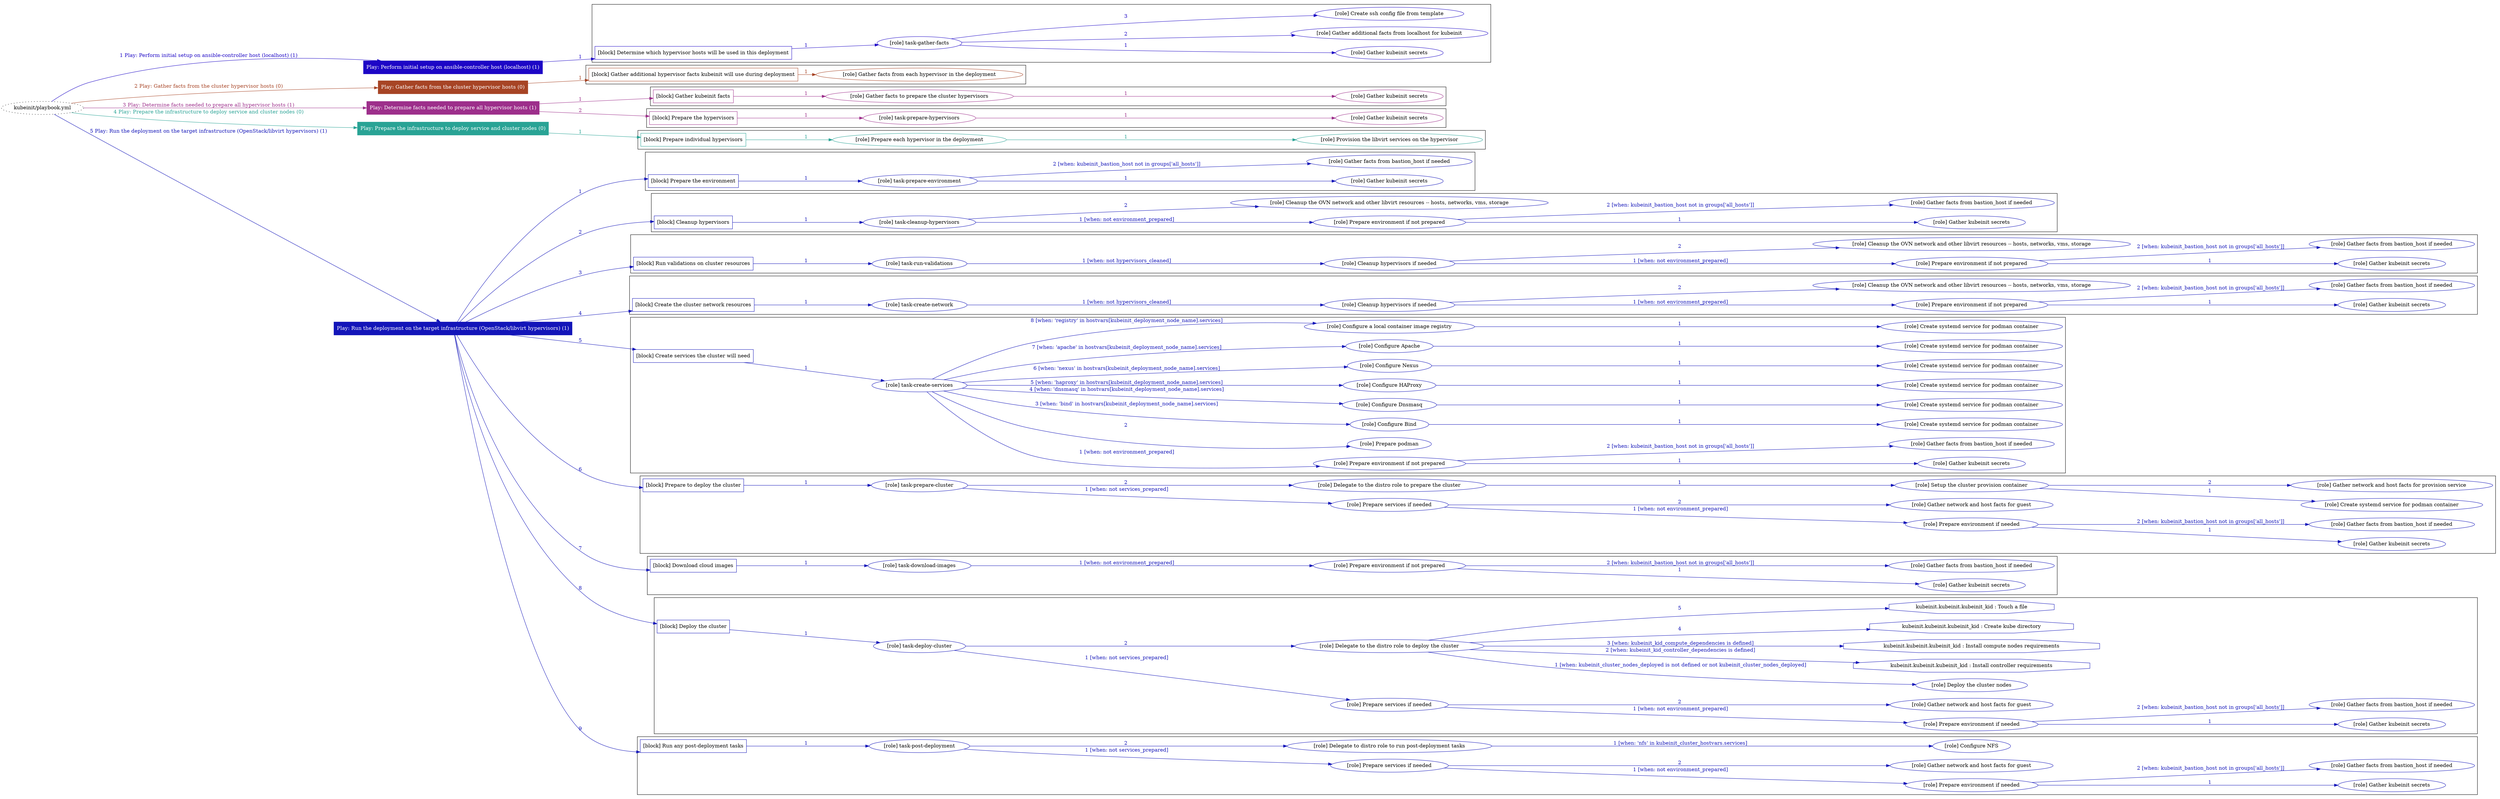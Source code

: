 digraph {
	graph [concentrate=true ordering=in rankdir=LR ratio=fill]
	edge [esep=5 sep=10]
	"kubeinit/playbook.yml" [URL="/home/runner/work/kubeinit/kubeinit/kubeinit/playbook.yml" id=playbook_7c707250 style=dotted]
	"kubeinit/playbook.yml" -> play_f42981d7 [label="1 Play: Perform initial setup on ansible-controller host (localhost) (1)" color="#1d06c6" fontcolor="#1d06c6" id=edge_play_f42981d7 labeltooltip="1 Play: Perform initial setup on ansible-controller host (localhost) (1)" tooltip="1 Play: Perform initial setup on ansible-controller host (localhost) (1)"]
	subgraph "Play: Perform initial setup on ansible-controller host (localhost) (1)" {
		play_f42981d7 [label="Play: Perform initial setup on ansible-controller host (localhost) (1)" URL="/home/runner/work/kubeinit/kubeinit/kubeinit/playbook.yml" color="#1d06c6" fontcolor="#ffffff" id=play_f42981d7 shape=box style=filled tooltip=localhost]
		play_f42981d7 -> block_31c3851d [label=1 color="#1d06c6" fontcolor="#1d06c6" id=edge_block_31c3851d labeltooltip=1 tooltip=1]
		subgraph cluster_block_31c3851d {
			block_31c3851d [label="[block] Determine which hypervisor hosts will be used in this deployment" URL="/home/runner/work/kubeinit/kubeinit/kubeinit/playbook.yml" color="#1d06c6" id=block_31c3851d labeltooltip="Determine which hypervisor hosts will be used in this deployment" shape=box tooltip="Determine which hypervisor hosts will be used in this deployment"]
			block_31c3851d -> role_e119ffe8 [label="1 " color="#1d06c6" fontcolor="#1d06c6" id=edge_role_e119ffe8 labeltooltip="1 " tooltip="1 "]
			subgraph "task-gather-facts" {
				role_e119ffe8 [label="[role] task-gather-facts" URL="/home/runner/work/kubeinit/kubeinit/kubeinit/playbook.yml" color="#1d06c6" id=role_e119ffe8 tooltip="task-gather-facts"]
				role_e119ffe8 -> role_2772ad3c [label="1 " color="#1d06c6" fontcolor="#1d06c6" id=edge_role_2772ad3c labeltooltip="1 " tooltip="1 "]
				subgraph "Gather kubeinit secrets" {
					role_2772ad3c [label="[role] Gather kubeinit secrets" URL="/home/runner/.ansible/collections/ansible_collections/kubeinit/kubeinit/roles/kubeinit_prepare/tasks/build_hypervisors_group.yml" color="#1d06c6" id=role_2772ad3c tooltip="Gather kubeinit secrets"]
				}
				role_e119ffe8 -> role_a07ac083 [label="2 " color="#1d06c6" fontcolor="#1d06c6" id=edge_role_a07ac083 labeltooltip="2 " tooltip="2 "]
				subgraph "Gather additional facts from localhost for kubeinit" {
					role_a07ac083 [label="[role] Gather additional facts from localhost for kubeinit" URL="/home/runner/.ansible/collections/ansible_collections/kubeinit/kubeinit/roles/kubeinit_prepare/tasks/build_hypervisors_group.yml" color="#1d06c6" id=role_a07ac083 tooltip="Gather additional facts from localhost for kubeinit"]
				}
				role_e119ffe8 -> role_0c4568c4 [label="3 " color="#1d06c6" fontcolor="#1d06c6" id=edge_role_0c4568c4 labeltooltip="3 " tooltip="3 "]
				subgraph "Create ssh config file from template" {
					role_0c4568c4 [label="[role] Create ssh config file from template" URL="/home/runner/.ansible/collections/ansible_collections/kubeinit/kubeinit/roles/kubeinit_prepare/tasks/build_hypervisors_group.yml" color="#1d06c6" id=role_0c4568c4 tooltip="Create ssh config file from template"]
				}
			}
		}
	}
	"kubeinit/playbook.yml" -> play_19eda82d [label="2 Play: Gather facts from the cluster hypervisor hosts (0)" color="#a74425" fontcolor="#a74425" id=edge_play_19eda82d labeltooltip="2 Play: Gather facts from the cluster hypervisor hosts (0)" tooltip="2 Play: Gather facts from the cluster hypervisor hosts (0)"]
	subgraph "Play: Gather facts from the cluster hypervisor hosts (0)" {
		play_19eda82d [label="Play: Gather facts from the cluster hypervisor hosts (0)" URL="/home/runner/work/kubeinit/kubeinit/kubeinit/playbook.yml" color="#a74425" fontcolor="#ffffff" id=play_19eda82d shape=box style=filled tooltip="Play: Gather facts from the cluster hypervisor hosts (0)"]
		play_19eda82d -> block_43a1d889 [label=1 color="#a74425" fontcolor="#a74425" id=edge_block_43a1d889 labeltooltip=1 tooltip=1]
		subgraph cluster_block_43a1d889 {
			block_43a1d889 [label="[block] Gather additional hypervisor facts kubeinit will use during deployment" URL="/home/runner/work/kubeinit/kubeinit/kubeinit/playbook.yml" color="#a74425" id=block_43a1d889 labeltooltip="Gather additional hypervisor facts kubeinit will use during deployment" shape=box tooltip="Gather additional hypervisor facts kubeinit will use during deployment"]
			block_43a1d889 -> role_524455cc [label="1 " color="#a74425" fontcolor="#a74425" id=edge_role_524455cc labeltooltip="1 " tooltip="1 "]
			subgraph "Gather facts from each hypervisor in the deployment" {
				role_524455cc [label="[role] Gather facts from each hypervisor in the deployment" URL="/home/runner/work/kubeinit/kubeinit/kubeinit/playbook.yml" color="#a74425" id=role_524455cc tooltip="Gather facts from each hypervisor in the deployment"]
			}
		}
	}
	"kubeinit/playbook.yml" -> play_3747ddf7 [label="3 Play: Determine facts needed to prepare all hypervisor hosts (1)" color="#9d2f8b" fontcolor="#9d2f8b" id=edge_play_3747ddf7 labeltooltip="3 Play: Determine facts needed to prepare all hypervisor hosts (1)" tooltip="3 Play: Determine facts needed to prepare all hypervisor hosts (1)"]
	subgraph "Play: Determine facts needed to prepare all hypervisor hosts (1)" {
		play_3747ddf7 [label="Play: Determine facts needed to prepare all hypervisor hosts (1)" URL="/home/runner/work/kubeinit/kubeinit/kubeinit/playbook.yml" color="#9d2f8b" fontcolor="#ffffff" id=play_3747ddf7 shape=box style=filled tooltip=localhost]
		play_3747ddf7 -> block_066e0dfe [label=1 color="#9d2f8b" fontcolor="#9d2f8b" id=edge_block_066e0dfe labeltooltip=1 tooltip=1]
		subgraph cluster_block_066e0dfe {
			block_066e0dfe [label="[block] Gather kubeinit facts" URL="/home/runner/work/kubeinit/kubeinit/kubeinit/playbook.yml" color="#9d2f8b" id=block_066e0dfe labeltooltip="Gather kubeinit facts" shape=box tooltip="Gather kubeinit facts"]
			block_066e0dfe -> role_0fe76a07 [label="1 " color="#9d2f8b" fontcolor="#9d2f8b" id=edge_role_0fe76a07 labeltooltip="1 " tooltip="1 "]
			subgraph "Gather facts to prepare the cluster hypervisors" {
				role_0fe76a07 [label="[role] Gather facts to prepare the cluster hypervisors" URL="/home/runner/work/kubeinit/kubeinit/kubeinit/playbook.yml" color="#9d2f8b" id=role_0fe76a07 tooltip="Gather facts to prepare the cluster hypervisors"]
				role_0fe76a07 -> role_4a149a4e [label="1 " color="#9d2f8b" fontcolor="#9d2f8b" id=edge_role_4a149a4e labeltooltip="1 " tooltip="1 "]
				subgraph "Gather kubeinit secrets" {
					role_4a149a4e [label="[role] Gather kubeinit secrets" URL="/home/runner/.ansible/collections/ansible_collections/kubeinit/kubeinit/roles/kubeinit_prepare/tasks/gather_kubeinit_facts.yml" color="#9d2f8b" id=role_4a149a4e tooltip="Gather kubeinit secrets"]
				}
			}
		}
		play_3747ddf7 -> block_4101cd41 [label=2 color="#9d2f8b" fontcolor="#9d2f8b" id=edge_block_4101cd41 labeltooltip=2 tooltip=2]
		subgraph cluster_block_4101cd41 {
			block_4101cd41 [label="[block] Prepare the hypervisors" URL="/home/runner/work/kubeinit/kubeinit/kubeinit/playbook.yml" color="#9d2f8b" id=block_4101cd41 labeltooltip="Prepare the hypervisors" shape=box tooltip="Prepare the hypervisors"]
			block_4101cd41 -> role_fe90467e [label="1 " color="#9d2f8b" fontcolor="#9d2f8b" id=edge_role_fe90467e labeltooltip="1 " tooltip="1 "]
			subgraph "task-prepare-hypervisors" {
				role_fe90467e [label="[role] task-prepare-hypervisors" URL="/home/runner/work/kubeinit/kubeinit/kubeinit/playbook.yml" color="#9d2f8b" id=role_fe90467e tooltip="task-prepare-hypervisors"]
				role_fe90467e -> role_26972d1b [label="1 " color="#9d2f8b" fontcolor="#9d2f8b" id=edge_role_26972d1b labeltooltip="1 " tooltip="1 "]
				subgraph "Gather kubeinit secrets" {
					role_26972d1b [label="[role] Gather kubeinit secrets" URL="/home/runner/.ansible/collections/ansible_collections/kubeinit/kubeinit/roles/kubeinit_prepare/tasks/gather_kubeinit_facts.yml" color="#9d2f8b" id=role_26972d1b tooltip="Gather kubeinit secrets"]
				}
			}
		}
	}
	"kubeinit/playbook.yml" -> play_6a1370b1 [label="4 Play: Prepare the infrastructure to deploy service and cluster nodes (0)" color="#29a395" fontcolor="#29a395" id=edge_play_6a1370b1 labeltooltip="4 Play: Prepare the infrastructure to deploy service and cluster nodes (0)" tooltip="4 Play: Prepare the infrastructure to deploy service and cluster nodes (0)"]
	subgraph "Play: Prepare the infrastructure to deploy service and cluster nodes (0)" {
		play_6a1370b1 [label="Play: Prepare the infrastructure to deploy service and cluster nodes (0)" URL="/home/runner/work/kubeinit/kubeinit/kubeinit/playbook.yml" color="#29a395" fontcolor="#ffffff" id=play_6a1370b1 shape=box style=filled tooltip="Play: Prepare the infrastructure to deploy service and cluster nodes (0)"]
		play_6a1370b1 -> block_780184c1 [label=1 color="#29a395" fontcolor="#29a395" id=edge_block_780184c1 labeltooltip=1 tooltip=1]
		subgraph cluster_block_780184c1 {
			block_780184c1 [label="[block] Prepare individual hypervisors" URL="/home/runner/work/kubeinit/kubeinit/kubeinit/playbook.yml" color="#29a395" id=block_780184c1 labeltooltip="Prepare individual hypervisors" shape=box tooltip="Prepare individual hypervisors"]
			block_780184c1 -> role_54a52268 [label="1 " color="#29a395" fontcolor="#29a395" id=edge_role_54a52268 labeltooltip="1 " tooltip="1 "]
			subgraph "Prepare each hypervisor in the deployment" {
				role_54a52268 [label="[role] Prepare each hypervisor in the deployment" URL="/home/runner/work/kubeinit/kubeinit/kubeinit/playbook.yml" color="#29a395" id=role_54a52268 tooltip="Prepare each hypervisor in the deployment"]
				role_54a52268 -> role_e70253fc [label="1 " color="#29a395" fontcolor="#29a395" id=edge_role_e70253fc labeltooltip="1 " tooltip="1 "]
				subgraph "Provision the libvirt services on the hypervisor" {
					role_e70253fc [label="[role] Provision the libvirt services on the hypervisor" URL="/home/runner/.ansible/collections/ansible_collections/kubeinit/kubeinit/roles/kubeinit_prepare/tasks/prepare_hypervisor.yml" color="#29a395" id=role_e70253fc tooltip="Provision the libvirt services on the hypervisor"]
				}
			}
		}
	}
	"kubeinit/playbook.yml" -> play_289b7436 [label="5 Play: Run the deployment on the target infrastructure (OpenStack/libvirt hypervisors) (1)" color="#1315b9" fontcolor="#1315b9" id=edge_play_289b7436 labeltooltip="5 Play: Run the deployment on the target infrastructure (OpenStack/libvirt hypervisors) (1)" tooltip="5 Play: Run the deployment on the target infrastructure (OpenStack/libvirt hypervisors) (1)"]
	subgraph "Play: Run the deployment on the target infrastructure (OpenStack/libvirt hypervisors) (1)" {
		play_289b7436 [label="Play: Run the deployment on the target infrastructure (OpenStack/libvirt hypervisors) (1)" URL="/home/runner/work/kubeinit/kubeinit/kubeinit/playbook.yml" color="#1315b9" fontcolor="#ffffff" id=play_289b7436 shape=box style=filled tooltip=localhost]
		play_289b7436 -> block_3bcb2cf7 [label=1 color="#1315b9" fontcolor="#1315b9" id=edge_block_3bcb2cf7 labeltooltip=1 tooltip=1]
		subgraph cluster_block_3bcb2cf7 {
			block_3bcb2cf7 [label="[block] Prepare the environment" URL="/home/runner/work/kubeinit/kubeinit/kubeinit/playbook.yml" color="#1315b9" id=block_3bcb2cf7 labeltooltip="Prepare the environment" shape=box tooltip="Prepare the environment"]
			block_3bcb2cf7 -> role_b3ab00b1 [label="1 " color="#1315b9" fontcolor="#1315b9" id=edge_role_b3ab00b1 labeltooltip="1 " tooltip="1 "]
			subgraph "task-prepare-environment" {
				role_b3ab00b1 [label="[role] task-prepare-environment" URL="/home/runner/work/kubeinit/kubeinit/kubeinit/playbook.yml" color="#1315b9" id=role_b3ab00b1 tooltip="task-prepare-environment"]
				role_b3ab00b1 -> role_bfe853d1 [label="1 " color="#1315b9" fontcolor="#1315b9" id=edge_role_bfe853d1 labeltooltip="1 " tooltip="1 "]
				subgraph "Gather kubeinit secrets" {
					role_bfe853d1 [label="[role] Gather kubeinit secrets" URL="/home/runner/.ansible/collections/ansible_collections/kubeinit/kubeinit/roles/kubeinit_prepare/tasks/gather_kubeinit_facts.yml" color="#1315b9" id=role_bfe853d1 tooltip="Gather kubeinit secrets"]
				}
				role_b3ab00b1 -> role_606c94f0 [label="2 [when: kubeinit_bastion_host not in groups['all_hosts']]" color="#1315b9" fontcolor="#1315b9" id=edge_role_606c94f0 labeltooltip="2 [when: kubeinit_bastion_host not in groups['all_hosts']]" tooltip="2 [when: kubeinit_bastion_host not in groups['all_hosts']]"]
				subgraph "Gather facts from bastion_host if needed" {
					role_606c94f0 [label="[role] Gather facts from bastion_host if needed" URL="/home/runner/.ansible/collections/ansible_collections/kubeinit/kubeinit/roles/kubeinit_prepare/tasks/main.yml" color="#1315b9" id=role_606c94f0 tooltip="Gather facts from bastion_host if needed"]
				}
			}
		}
		play_289b7436 -> block_2ab32f91 [label=2 color="#1315b9" fontcolor="#1315b9" id=edge_block_2ab32f91 labeltooltip=2 tooltip=2]
		subgraph cluster_block_2ab32f91 {
			block_2ab32f91 [label="[block] Cleanup hypervisors" URL="/home/runner/work/kubeinit/kubeinit/kubeinit/playbook.yml" color="#1315b9" id=block_2ab32f91 labeltooltip="Cleanup hypervisors" shape=box tooltip="Cleanup hypervisors"]
			block_2ab32f91 -> role_008c3c86 [label="1 " color="#1315b9" fontcolor="#1315b9" id=edge_role_008c3c86 labeltooltip="1 " tooltip="1 "]
			subgraph "task-cleanup-hypervisors" {
				role_008c3c86 [label="[role] task-cleanup-hypervisors" URL="/home/runner/work/kubeinit/kubeinit/kubeinit/playbook.yml" color="#1315b9" id=role_008c3c86 tooltip="task-cleanup-hypervisors"]
				role_008c3c86 -> role_f7d54227 [label="1 [when: not environment_prepared]" color="#1315b9" fontcolor="#1315b9" id=edge_role_f7d54227 labeltooltip="1 [when: not environment_prepared]" tooltip="1 [when: not environment_prepared]"]
				subgraph "Prepare environment if not prepared" {
					role_f7d54227 [label="[role] Prepare environment if not prepared" URL="/home/runner/.ansible/collections/ansible_collections/kubeinit/kubeinit/roles/kubeinit_libvirt/tasks/cleanup_hypervisors.yml" color="#1315b9" id=role_f7d54227 tooltip="Prepare environment if not prepared"]
					role_f7d54227 -> role_cd903db9 [label="1 " color="#1315b9" fontcolor="#1315b9" id=edge_role_cd903db9 labeltooltip="1 " tooltip="1 "]
					subgraph "Gather kubeinit secrets" {
						role_cd903db9 [label="[role] Gather kubeinit secrets" URL="/home/runner/.ansible/collections/ansible_collections/kubeinit/kubeinit/roles/kubeinit_prepare/tasks/gather_kubeinit_facts.yml" color="#1315b9" id=role_cd903db9 tooltip="Gather kubeinit secrets"]
					}
					role_f7d54227 -> role_fdb558d8 [label="2 [when: kubeinit_bastion_host not in groups['all_hosts']]" color="#1315b9" fontcolor="#1315b9" id=edge_role_fdb558d8 labeltooltip="2 [when: kubeinit_bastion_host not in groups['all_hosts']]" tooltip="2 [when: kubeinit_bastion_host not in groups['all_hosts']]"]
					subgraph "Gather facts from bastion_host if needed" {
						role_fdb558d8 [label="[role] Gather facts from bastion_host if needed" URL="/home/runner/.ansible/collections/ansible_collections/kubeinit/kubeinit/roles/kubeinit_prepare/tasks/main.yml" color="#1315b9" id=role_fdb558d8 tooltip="Gather facts from bastion_host if needed"]
					}
				}
				role_008c3c86 -> role_ebe37e95 [label="2 " color="#1315b9" fontcolor="#1315b9" id=edge_role_ebe37e95 labeltooltip="2 " tooltip="2 "]
				subgraph "Cleanup the OVN network and other libvirt resources -- hosts, networks, vms, storage" {
					role_ebe37e95 [label="[role] Cleanup the OVN network and other libvirt resources -- hosts, networks, vms, storage" URL="/home/runner/.ansible/collections/ansible_collections/kubeinit/kubeinit/roles/kubeinit_libvirt/tasks/cleanup_hypervisors.yml" color="#1315b9" id=role_ebe37e95 tooltip="Cleanup the OVN network and other libvirt resources -- hosts, networks, vms, storage"]
				}
			}
		}
		play_289b7436 -> block_2bddc431 [label=3 color="#1315b9" fontcolor="#1315b9" id=edge_block_2bddc431 labeltooltip=3 tooltip=3]
		subgraph cluster_block_2bddc431 {
			block_2bddc431 [label="[block] Run validations on cluster resources" URL="/home/runner/work/kubeinit/kubeinit/kubeinit/playbook.yml" color="#1315b9" id=block_2bddc431 labeltooltip="Run validations on cluster resources" shape=box tooltip="Run validations on cluster resources"]
			block_2bddc431 -> role_6c4ef2d1 [label="1 " color="#1315b9" fontcolor="#1315b9" id=edge_role_6c4ef2d1 labeltooltip="1 " tooltip="1 "]
			subgraph "task-run-validations" {
				role_6c4ef2d1 [label="[role] task-run-validations" URL="/home/runner/work/kubeinit/kubeinit/kubeinit/playbook.yml" color="#1315b9" id=role_6c4ef2d1 tooltip="task-run-validations"]
				role_6c4ef2d1 -> role_75bee51c [label="1 [when: not hypervisors_cleaned]" color="#1315b9" fontcolor="#1315b9" id=edge_role_75bee51c labeltooltip="1 [when: not hypervisors_cleaned]" tooltip="1 [when: not hypervisors_cleaned]"]
				subgraph "Cleanup hypervisors if needed" {
					role_75bee51c [label="[role] Cleanup hypervisors if needed" URL="/home/runner/.ansible/collections/ansible_collections/kubeinit/kubeinit/roles/kubeinit_validations/tasks/main.yml" color="#1315b9" id=role_75bee51c tooltip="Cleanup hypervisors if needed"]
					role_75bee51c -> role_239a4f45 [label="1 [when: not environment_prepared]" color="#1315b9" fontcolor="#1315b9" id=edge_role_239a4f45 labeltooltip="1 [when: not environment_prepared]" tooltip="1 [when: not environment_prepared]"]
					subgraph "Prepare environment if not prepared" {
						role_239a4f45 [label="[role] Prepare environment if not prepared" URL="/home/runner/.ansible/collections/ansible_collections/kubeinit/kubeinit/roles/kubeinit_libvirt/tasks/cleanup_hypervisors.yml" color="#1315b9" id=role_239a4f45 tooltip="Prepare environment if not prepared"]
						role_239a4f45 -> role_1cb3cf6a [label="1 " color="#1315b9" fontcolor="#1315b9" id=edge_role_1cb3cf6a labeltooltip="1 " tooltip="1 "]
						subgraph "Gather kubeinit secrets" {
							role_1cb3cf6a [label="[role] Gather kubeinit secrets" URL="/home/runner/.ansible/collections/ansible_collections/kubeinit/kubeinit/roles/kubeinit_prepare/tasks/gather_kubeinit_facts.yml" color="#1315b9" id=role_1cb3cf6a tooltip="Gather kubeinit secrets"]
						}
						role_239a4f45 -> role_76755e69 [label="2 [when: kubeinit_bastion_host not in groups['all_hosts']]" color="#1315b9" fontcolor="#1315b9" id=edge_role_76755e69 labeltooltip="2 [when: kubeinit_bastion_host not in groups['all_hosts']]" tooltip="2 [when: kubeinit_bastion_host not in groups['all_hosts']]"]
						subgraph "Gather facts from bastion_host if needed" {
							role_76755e69 [label="[role] Gather facts from bastion_host if needed" URL="/home/runner/.ansible/collections/ansible_collections/kubeinit/kubeinit/roles/kubeinit_prepare/tasks/main.yml" color="#1315b9" id=role_76755e69 tooltip="Gather facts from bastion_host if needed"]
						}
					}
					role_75bee51c -> role_199c04a3 [label="2 " color="#1315b9" fontcolor="#1315b9" id=edge_role_199c04a3 labeltooltip="2 " tooltip="2 "]
					subgraph "Cleanup the OVN network and other libvirt resources -- hosts, networks, vms, storage" {
						role_199c04a3 [label="[role] Cleanup the OVN network and other libvirt resources -- hosts, networks, vms, storage" URL="/home/runner/.ansible/collections/ansible_collections/kubeinit/kubeinit/roles/kubeinit_libvirt/tasks/cleanup_hypervisors.yml" color="#1315b9" id=role_199c04a3 tooltip="Cleanup the OVN network and other libvirt resources -- hosts, networks, vms, storage"]
					}
				}
			}
		}
		play_289b7436 -> block_c46ee145 [label=4 color="#1315b9" fontcolor="#1315b9" id=edge_block_c46ee145 labeltooltip=4 tooltip=4]
		subgraph cluster_block_c46ee145 {
			block_c46ee145 [label="[block] Create the cluster network resources" URL="/home/runner/work/kubeinit/kubeinit/kubeinit/playbook.yml" color="#1315b9" id=block_c46ee145 labeltooltip="Create the cluster network resources" shape=box tooltip="Create the cluster network resources"]
			block_c46ee145 -> role_04e000a7 [label="1 " color="#1315b9" fontcolor="#1315b9" id=edge_role_04e000a7 labeltooltip="1 " tooltip="1 "]
			subgraph "task-create-network" {
				role_04e000a7 [label="[role] task-create-network" URL="/home/runner/work/kubeinit/kubeinit/kubeinit/playbook.yml" color="#1315b9" id=role_04e000a7 tooltip="task-create-network"]
				role_04e000a7 -> role_8cbf220a [label="1 [when: not hypervisors_cleaned]" color="#1315b9" fontcolor="#1315b9" id=edge_role_8cbf220a labeltooltip="1 [when: not hypervisors_cleaned]" tooltip="1 [when: not hypervisors_cleaned]"]
				subgraph "Cleanup hypervisors if needed" {
					role_8cbf220a [label="[role] Cleanup hypervisors if needed" URL="/home/runner/.ansible/collections/ansible_collections/kubeinit/kubeinit/roles/kubeinit_libvirt/tasks/create_network.yml" color="#1315b9" id=role_8cbf220a tooltip="Cleanup hypervisors if needed"]
					role_8cbf220a -> role_75353b09 [label="1 [when: not environment_prepared]" color="#1315b9" fontcolor="#1315b9" id=edge_role_75353b09 labeltooltip="1 [when: not environment_prepared]" tooltip="1 [when: not environment_prepared]"]
					subgraph "Prepare environment if not prepared" {
						role_75353b09 [label="[role] Prepare environment if not prepared" URL="/home/runner/.ansible/collections/ansible_collections/kubeinit/kubeinit/roles/kubeinit_libvirt/tasks/cleanup_hypervisors.yml" color="#1315b9" id=role_75353b09 tooltip="Prepare environment if not prepared"]
						role_75353b09 -> role_83716acc [label="1 " color="#1315b9" fontcolor="#1315b9" id=edge_role_83716acc labeltooltip="1 " tooltip="1 "]
						subgraph "Gather kubeinit secrets" {
							role_83716acc [label="[role] Gather kubeinit secrets" URL="/home/runner/.ansible/collections/ansible_collections/kubeinit/kubeinit/roles/kubeinit_prepare/tasks/gather_kubeinit_facts.yml" color="#1315b9" id=role_83716acc tooltip="Gather kubeinit secrets"]
						}
						role_75353b09 -> role_55cb34c2 [label="2 [when: kubeinit_bastion_host not in groups['all_hosts']]" color="#1315b9" fontcolor="#1315b9" id=edge_role_55cb34c2 labeltooltip="2 [when: kubeinit_bastion_host not in groups['all_hosts']]" tooltip="2 [when: kubeinit_bastion_host not in groups['all_hosts']]"]
						subgraph "Gather facts from bastion_host if needed" {
							role_55cb34c2 [label="[role] Gather facts from bastion_host if needed" URL="/home/runner/.ansible/collections/ansible_collections/kubeinit/kubeinit/roles/kubeinit_prepare/tasks/main.yml" color="#1315b9" id=role_55cb34c2 tooltip="Gather facts from bastion_host if needed"]
						}
					}
					role_8cbf220a -> role_897c1dcb [label="2 " color="#1315b9" fontcolor="#1315b9" id=edge_role_897c1dcb labeltooltip="2 " tooltip="2 "]
					subgraph "Cleanup the OVN network and other libvirt resources -- hosts, networks, vms, storage" {
						role_897c1dcb [label="[role] Cleanup the OVN network and other libvirt resources -- hosts, networks, vms, storage" URL="/home/runner/.ansible/collections/ansible_collections/kubeinit/kubeinit/roles/kubeinit_libvirt/tasks/cleanup_hypervisors.yml" color="#1315b9" id=role_897c1dcb tooltip="Cleanup the OVN network and other libvirt resources -- hosts, networks, vms, storage"]
					}
				}
			}
		}
		play_289b7436 -> block_5fcced95 [label=5 color="#1315b9" fontcolor="#1315b9" id=edge_block_5fcced95 labeltooltip=5 tooltip=5]
		subgraph cluster_block_5fcced95 {
			block_5fcced95 [label="[block] Create services the cluster will need" URL="/home/runner/work/kubeinit/kubeinit/kubeinit/playbook.yml" color="#1315b9" id=block_5fcced95 labeltooltip="Create services the cluster will need" shape=box tooltip="Create services the cluster will need"]
			block_5fcced95 -> role_ce7f19d2 [label="1 " color="#1315b9" fontcolor="#1315b9" id=edge_role_ce7f19d2 labeltooltip="1 " tooltip="1 "]
			subgraph "task-create-services" {
				role_ce7f19d2 [label="[role] task-create-services" URL="/home/runner/work/kubeinit/kubeinit/kubeinit/playbook.yml" color="#1315b9" id=role_ce7f19d2 tooltip="task-create-services"]
				role_ce7f19d2 -> role_5c5523b6 [label="1 [when: not environment_prepared]" color="#1315b9" fontcolor="#1315b9" id=edge_role_5c5523b6 labeltooltip="1 [when: not environment_prepared]" tooltip="1 [when: not environment_prepared]"]
				subgraph "Prepare environment if not prepared" {
					role_5c5523b6 [label="[role] Prepare environment if not prepared" URL="/home/runner/.ansible/collections/ansible_collections/kubeinit/kubeinit/roles/kubeinit_services/tasks/main.yml" color="#1315b9" id=role_5c5523b6 tooltip="Prepare environment if not prepared"]
					role_5c5523b6 -> role_b53b99e3 [label="1 " color="#1315b9" fontcolor="#1315b9" id=edge_role_b53b99e3 labeltooltip="1 " tooltip="1 "]
					subgraph "Gather kubeinit secrets" {
						role_b53b99e3 [label="[role] Gather kubeinit secrets" URL="/home/runner/.ansible/collections/ansible_collections/kubeinit/kubeinit/roles/kubeinit_prepare/tasks/gather_kubeinit_facts.yml" color="#1315b9" id=role_b53b99e3 tooltip="Gather kubeinit secrets"]
					}
					role_5c5523b6 -> role_67606025 [label="2 [when: kubeinit_bastion_host not in groups['all_hosts']]" color="#1315b9" fontcolor="#1315b9" id=edge_role_67606025 labeltooltip="2 [when: kubeinit_bastion_host not in groups['all_hosts']]" tooltip="2 [when: kubeinit_bastion_host not in groups['all_hosts']]"]
					subgraph "Gather facts from bastion_host if needed" {
						role_67606025 [label="[role] Gather facts from bastion_host if needed" URL="/home/runner/.ansible/collections/ansible_collections/kubeinit/kubeinit/roles/kubeinit_prepare/tasks/main.yml" color="#1315b9" id=role_67606025 tooltip="Gather facts from bastion_host if needed"]
					}
				}
				role_ce7f19d2 -> role_716b2346 [label="2 " color="#1315b9" fontcolor="#1315b9" id=edge_role_716b2346 labeltooltip="2 " tooltip="2 "]
				subgraph "Prepare podman" {
					role_716b2346 [label="[role] Prepare podman" URL="/home/runner/.ansible/collections/ansible_collections/kubeinit/kubeinit/roles/kubeinit_services/tasks/00_create_service_pod.yml" color="#1315b9" id=role_716b2346 tooltip="Prepare podman"]
				}
				role_ce7f19d2 -> role_ba3be4a0 [label="3 [when: 'bind' in hostvars[kubeinit_deployment_node_name].services]" color="#1315b9" fontcolor="#1315b9" id=edge_role_ba3be4a0 labeltooltip="3 [when: 'bind' in hostvars[kubeinit_deployment_node_name].services]" tooltip="3 [when: 'bind' in hostvars[kubeinit_deployment_node_name].services]"]
				subgraph "Configure Bind" {
					role_ba3be4a0 [label="[role] Configure Bind" URL="/home/runner/.ansible/collections/ansible_collections/kubeinit/kubeinit/roles/kubeinit_services/tasks/start_services_containers.yml" color="#1315b9" id=role_ba3be4a0 tooltip="Configure Bind"]
					role_ba3be4a0 -> role_f8bf9b97 [label="1 " color="#1315b9" fontcolor="#1315b9" id=edge_role_f8bf9b97 labeltooltip="1 " tooltip="1 "]
					subgraph "Create systemd service for podman container" {
						role_f8bf9b97 [label="[role] Create systemd service for podman container" URL="/home/runner/.ansible/collections/ansible_collections/kubeinit/kubeinit/roles/kubeinit_bind/tasks/main.yml" color="#1315b9" id=role_f8bf9b97 tooltip="Create systemd service for podman container"]
					}
				}
				role_ce7f19d2 -> role_fe7cea87 [label="4 [when: 'dnsmasq' in hostvars[kubeinit_deployment_node_name].services]" color="#1315b9" fontcolor="#1315b9" id=edge_role_fe7cea87 labeltooltip="4 [when: 'dnsmasq' in hostvars[kubeinit_deployment_node_name].services]" tooltip="4 [when: 'dnsmasq' in hostvars[kubeinit_deployment_node_name].services]"]
				subgraph "Configure Dnsmasq" {
					role_fe7cea87 [label="[role] Configure Dnsmasq" URL="/home/runner/.ansible/collections/ansible_collections/kubeinit/kubeinit/roles/kubeinit_services/tasks/start_services_containers.yml" color="#1315b9" id=role_fe7cea87 tooltip="Configure Dnsmasq"]
					role_fe7cea87 -> role_9a93f1da [label="1 " color="#1315b9" fontcolor="#1315b9" id=edge_role_9a93f1da labeltooltip="1 " tooltip="1 "]
					subgraph "Create systemd service for podman container" {
						role_9a93f1da [label="[role] Create systemd service for podman container" URL="/home/runner/.ansible/collections/ansible_collections/kubeinit/kubeinit/roles/kubeinit_dnsmasq/tasks/main.yml" color="#1315b9" id=role_9a93f1da tooltip="Create systemd service for podman container"]
					}
				}
				role_ce7f19d2 -> role_92322e5c [label="5 [when: 'haproxy' in hostvars[kubeinit_deployment_node_name].services]" color="#1315b9" fontcolor="#1315b9" id=edge_role_92322e5c labeltooltip="5 [when: 'haproxy' in hostvars[kubeinit_deployment_node_name].services]" tooltip="5 [when: 'haproxy' in hostvars[kubeinit_deployment_node_name].services]"]
				subgraph "Configure HAProxy" {
					role_92322e5c [label="[role] Configure HAProxy" URL="/home/runner/.ansible/collections/ansible_collections/kubeinit/kubeinit/roles/kubeinit_services/tasks/start_services_containers.yml" color="#1315b9" id=role_92322e5c tooltip="Configure HAProxy"]
					role_92322e5c -> role_56b30489 [label="1 " color="#1315b9" fontcolor="#1315b9" id=edge_role_56b30489 labeltooltip="1 " tooltip="1 "]
					subgraph "Create systemd service for podman container" {
						role_56b30489 [label="[role] Create systemd service for podman container" URL="/home/runner/.ansible/collections/ansible_collections/kubeinit/kubeinit/roles/kubeinit_haproxy/tasks/main.yml" color="#1315b9" id=role_56b30489 tooltip="Create systemd service for podman container"]
					}
				}
				role_ce7f19d2 -> role_a2e0e8b7 [label="6 [when: 'nexus' in hostvars[kubeinit_deployment_node_name].services]" color="#1315b9" fontcolor="#1315b9" id=edge_role_a2e0e8b7 labeltooltip="6 [when: 'nexus' in hostvars[kubeinit_deployment_node_name].services]" tooltip="6 [when: 'nexus' in hostvars[kubeinit_deployment_node_name].services]"]
				subgraph "Configure Nexus" {
					role_a2e0e8b7 [label="[role] Configure Nexus" URL="/home/runner/.ansible/collections/ansible_collections/kubeinit/kubeinit/roles/kubeinit_services/tasks/start_services_containers.yml" color="#1315b9" id=role_a2e0e8b7 tooltip="Configure Nexus"]
					role_a2e0e8b7 -> role_053f4e39 [label="1 " color="#1315b9" fontcolor="#1315b9" id=edge_role_053f4e39 labeltooltip="1 " tooltip="1 "]
					subgraph "Create systemd service for podman container" {
						role_053f4e39 [label="[role] Create systemd service for podman container" URL="/home/runner/.ansible/collections/ansible_collections/kubeinit/kubeinit/roles/kubeinit_nexus/tasks/main.yml" color="#1315b9" id=role_053f4e39 tooltip="Create systemd service for podman container"]
					}
				}
				role_ce7f19d2 -> role_520f8106 [label="7 [when: 'apache' in hostvars[kubeinit_deployment_node_name].services]" color="#1315b9" fontcolor="#1315b9" id=edge_role_520f8106 labeltooltip="7 [when: 'apache' in hostvars[kubeinit_deployment_node_name].services]" tooltip="7 [when: 'apache' in hostvars[kubeinit_deployment_node_name].services]"]
				subgraph "Configure Apache" {
					role_520f8106 [label="[role] Configure Apache" URL="/home/runner/.ansible/collections/ansible_collections/kubeinit/kubeinit/roles/kubeinit_services/tasks/start_services_containers.yml" color="#1315b9" id=role_520f8106 tooltip="Configure Apache"]
					role_520f8106 -> role_92268ce1 [label="1 " color="#1315b9" fontcolor="#1315b9" id=edge_role_92268ce1 labeltooltip="1 " tooltip="1 "]
					subgraph "Create systemd service for podman container" {
						role_92268ce1 [label="[role] Create systemd service for podman container" URL="/home/runner/.ansible/collections/ansible_collections/kubeinit/kubeinit/roles/kubeinit_apache/tasks/main.yml" color="#1315b9" id=role_92268ce1 tooltip="Create systemd service for podman container"]
					}
				}
				role_ce7f19d2 -> role_fd85ce5b [label="8 [when: 'registry' in hostvars[kubeinit_deployment_node_name].services]" color="#1315b9" fontcolor="#1315b9" id=edge_role_fd85ce5b labeltooltip="8 [when: 'registry' in hostvars[kubeinit_deployment_node_name].services]" tooltip="8 [when: 'registry' in hostvars[kubeinit_deployment_node_name].services]"]
				subgraph "Configure a local container image registry" {
					role_fd85ce5b [label="[role] Configure a local container image registry" URL="/home/runner/.ansible/collections/ansible_collections/kubeinit/kubeinit/roles/kubeinit_services/tasks/start_services_containers.yml" color="#1315b9" id=role_fd85ce5b tooltip="Configure a local container image registry"]
					role_fd85ce5b -> role_d00ae83a [label="1 " color="#1315b9" fontcolor="#1315b9" id=edge_role_d00ae83a labeltooltip="1 " tooltip="1 "]
					subgraph "Create systemd service for podman container" {
						role_d00ae83a [label="[role] Create systemd service for podman container" URL="/home/runner/.ansible/collections/ansible_collections/kubeinit/kubeinit/roles/kubeinit_registry/tasks/main.yml" color="#1315b9" id=role_d00ae83a tooltip="Create systemd service for podman container"]
					}
				}
			}
		}
		play_289b7436 -> block_47f35e4e [label=6 color="#1315b9" fontcolor="#1315b9" id=edge_block_47f35e4e labeltooltip=6 tooltip=6]
		subgraph cluster_block_47f35e4e {
			block_47f35e4e [label="[block] Prepare to deploy the cluster" URL="/home/runner/work/kubeinit/kubeinit/kubeinit/playbook.yml" color="#1315b9" id=block_47f35e4e labeltooltip="Prepare to deploy the cluster" shape=box tooltip="Prepare to deploy the cluster"]
			block_47f35e4e -> role_54ccec8f [label="1 " color="#1315b9" fontcolor="#1315b9" id=edge_role_54ccec8f labeltooltip="1 " tooltip="1 "]
			subgraph "task-prepare-cluster" {
				role_54ccec8f [label="[role] task-prepare-cluster" URL="/home/runner/work/kubeinit/kubeinit/kubeinit/playbook.yml" color="#1315b9" id=role_54ccec8f tooltip="task-prepare-cluster"]
				role_54ccec8f -> role_6bd4f5ac [label="1 [when: not services_prepared]" color="#1315b9" fontcolor="#1315b9" id=edge_role_6bd4f5ac labeltooltip="1 [when: not services_prepared]" tooltip="1 [when: not services_prepared]"]
				subgraph "Prepare services if needed" {
					role_6bd4f5ac [label="[role] Prepare services if needed" URL="/home/runner/.ansible/collections/ansible_collections/kubeinit/kubeinit/roles/kubeinit_prepare/tasks/prepare_cluster.yml" color="#1315b9" id=role_6bd4f5ac tooltip="Prepare services if needed"]
					role_6bd4f5ac -> role_d4a63e7d [label="1 [when: not environment_prepared]" color="#1315b9" fontcolor="#1315b9" id=edge_role_d4a63e7d labeltooltip="1 [when: not environment_prepared]" tooltip="1 [when: not environment_prepared]"]
					subgraph "Prepare environment if needed" {
						role_d4a63e7d [label="[role] Prepare environment if needed" URL="/home/runner/.ansible/collections/ansible_collections/kubeinit/kubeinit/roles/kubeinit_services/tasks/prepare_services.yml" color="#1315b9" id=role_d4a63e7d tooltip="Prepare environment if needed"]
						role_d4a63e7d -> role_7b370a1f [label="1 " color="#1315b9" fontcolor="#1315b9" id=edge_role_7b370a1f labeltooltip="1 " tooltip="1 "]
						subgraph "Gather kubeinit secrets" {
							role_7b370a1f [label="[role] Gather kubeinit secrets" URL="/home/runner/.ansible/collections/ansible_collections/kubeinit/kubeinit/roles/kubeinit_prepare/tasks/gather_kubeinit_facts.yml" color="#1315b9" id=role_7b370a1f tooltip="Gather kubeinit secrets"]
						}
						role_d4a63e7d -> role_ea08889b [label="2 [when: kubeinit_bastion_host not in groups['all_hosts']]" color="#1315b9" fontcolor="#1315b9" id=edge_role_ea08889b labeltooltip="2 [when: kubeinit_bastion_host not in groups['all_hosts']]" tooltip="2 [when: kubeinit_bastion_host not in groups['all_hosts']]"]
						subgraph "Gather facts from bastion_host if needed" {
							role_ea08889b [label="[role] Gather facts from bastion_host if needed" URL="/home/runner/.ansible/collections/ansible_collections/kubeinit/kubeinit/roles/kubeinit_prepare/tasks/main.yml" color="#1315b9" id=role_ea08889b tooltip="Gather facts from bastion_host if needed"]
						}
					}
					role_6bd4f5ac -> role_18fec7e2 [label="2 " color="#1315b9" fontcolor="#1315b9" id=edge_role_18fec7e2 labeltooltip="2 " tooltip="2 "]
					subgraph "Gather network and host facts for guest" {
						role_18fec7e2 [label="[role] Gather network and host facts for guest" URL="/home/runner/.ansible/collections/ansible_collections/kubeinit/kubeinit/roles/kubeinit_services/tasks/prepare_services.yml" color="#1315b9" id=role_18fec7e2 tooltip="Gather network and host facts for guest"]
					}
				}
				role_54ccec8f -> role_89ddbf12 [label="2 " color="#1315b9" fontcolor="#1315b9" id=edge_role_89ddbf12 labeltooltip="2 " tooltip="2 "]
				subgraph "Delegate to the distro role to prepare the cluster" {
					role_89ddbf12 [label="[role] Delegate to the distro role to prepare the cluster" URL="/home/runner/.ansible/collections/ansible_collections/kubeinit/kubeinit/roles/kubeinit_prepare/tasks/prepare_cluster.yml" color="#1315b9" id=role_89ddbf12 tooltip="Delegate to the distro role to prepare the cluster"]
					role_89ddbf12 -> role_888679a4 [label="1 " color="#1315b9" fontcolor="#1315b9" id=edge_role_888679a4 labeltooltip="1 " tooltip="1 "]
					subgraph "Setup the cluster provision container" {
						role_888679a4 [label="[role] Setup the cluster provision container" URL="/home/runner/.ansible/collections/ansible_collections/kubeinit/kubeinit/roles/kubeinit_kid/tasks/prepare_cluster.yml" color="#1315b9" id=role_888679a4 tooltip="Setup the cluster provision container"]
						role_888679a4 -> role_7b7a8e2e [label="1 " color="#1315b9" fontcolor="#1315b9" id=edge_role_7b7a8e2e labeltooltip="1 " tooltip="1 "]
						subgraph "Create systemd service for podman container" {
							role_7b7a8e2e [label="[role] Create systemd service for podman container" URL="/home/runner/.ansible/collections/ansible_collections/kubeinit/kubeinit/roles/kubeinit_services/tasks/create_provision_container.yml" color="#1315b9" id=role_7b7a8e2e tooltip="Create systemd service for podman container"]
						}
						role_888679a4 -> role_38ab42e4 [label="2 " color="#1315b9" fontcolor="#1315b9" id=edge_role_38ab42e4 labeltooltip="2 " tooltip="2 "]
						subgraph "Gather network and host facts for provision service" {
							role_38ab42e4 [label="[role] Gather network and host facts for provision service" URL="/home/runner/.ansible/collections/ansible_collections/kubeinit/kubeinit/roles/kubeinit_services/tasks/create_provision_container.yml" color="#1315b9" id=role_38ab42e4 tooltip="Gather network and host facts for provision service"]
						}
					}
				}
			}
		}
		play_289b7436 -> block_d4a17452 [label=7 color="#1315b9" fontcolor="#1315b9" id=edge_block_d4a17452 labeltooltip=7 tooltip=7]
		subgraph cluster_block_d4a17452 {
			block_d4a17452 [label="[block] Download cloud images" URL="/home/runner/work/kubeinit/kubeinit/kubeinit/playbook.yml" color="#1315b9" id=block_d4a17452 labeltooltip="Download cloud images" shape=box tooltip="Download cloud images"]
			block_d4a17452 -> role_ac7dcd08 [label="1 " color="#1315b9" fontcolor="#1315b9" id=edge_role_ac7dcd08 labeltooltip="1 " tooltip="1 "]
			subgraph "task-download-images" {
				role_ac7dcd08 [label="[role] task-download-images" URL="/home/runner/work/kubeinit/kubeinit/kubeinit/playbook.yml" color="#1315b9" id=role_ac7dcd08 tooltip="task-download-images"]
				role_ac7dcd08 -> role_07e7b7fd [label="1 [when: not environment_prepared]" color="#1315b9" fontcolor="#1315b9" id=edge_role_07e7b7fd labeltooltip="1 [when: not environment_prepared]" tooltip="1 [when: not environment_prepared]"]
				subgraph "Prepare environment if not prepared" {
					role_07e7b7fd [label="[role] Prepare environment if not prepared" URL="/home/runner/.ansible/collections/ansible_collections/kubeinit/kubeinit/roles/kubeinit_libvirt/tasks/download_cloud_images.yml" color="#1315b9" id=role_07e7b7fd tooltip="Prepare environment if not prepared"]
					role_07e7b7fd -> role_8f15c10d [label="1 " color="#1315b9" fontcolor="#1315b9" id=edge_role_8f15c10d labeltooltip="1 " tooltip="1 "]
					subgraph "Gather kubeinit secrets" {
						role_8f15c10d [label="[role] Gather kubeinit secrets" URL="/home/runner/.ansible/collections/ansible_collections/kubeinit/kubeinit/roles/kubeinit_prepare/tasks/gather_kubeinit_facts.yml" color="#1315b9" id=role_8f15c10d tooltip="Gather kubeinit secrets"]
					}
					role_07e7b7fd -> role_e4cf2147 [label="2 [when: kubeinit_bastion_host not in groups['all_hosts']]" color="#1315b9" fontcolor="#1315b9" id=edge_role_e4cf2147 labeltooltip="2 [when: kubeinit_bastion_host not in groups['all_hosts']]" tooltip="2 [when: kubeinit_bastion_host not in groups['all_hosts']]"]
					subgraph "Gather facts from bastion_host if needed" {
						role_e4cf2147 [label="[role] Gather facts from bastion_host if needed" URL="/home/runner/.ansible/collections/ansible_collections/kubeinit/kubeinit/roles/kubeinit_prepare/tasks/main.yml" color="#1315b9" id=role_e4cf2147 tooltip="Gather facts from bastion_host if needed"]
					}
				}
			}
		}
		play_289b7436 -> block_ed1688c9 [label=8 color="#1315b9" fontcolor="#1315b9" id=edge_block_ed1688c9 labeltooltip=8 tooltip=8]
		subgraph cluster_block_ed1688c9 {
			block_ed1688c9 [label="[block] Deploy the cluster" URL="/home/runner/work/kubeinit/kubeinit/kubeinit/playbook.yml" color="#1315b9" id=block_ed1688c9 labeltooltip="Deploy the cluster" shape=box tooltip="Deploy the cluster"]
			block_ed1688c9 -> role_7cc695ad [label="1 " color="#1315b9" fontcolor="#1315b9" id=edge_role_7cc695ad labeltooltip="1 " tooltip="1 "]
			subgraph "task-deploy-cluster" {
				role_7cc695ad [label="[role] task-deploy-cluster" URL="/home/runner/work/kubeinit/kubeinit/kubeinit/playbook.yml" color="#1315b9" id=role_7cc695ad tooltip="task-deploy-cluster"]
				role_7cc695ad -> role_343b0f2e [label="1 [when: not services_prepared]" color="#1315b9" fontcolor="#1315b9" id=edge_role_343b0f2e labeltooltip="1 [when: not services_prepared]" tooltip="1 [when: not services_prepared]"]
				subgraph "Prepare services if needed" {
					role_343b0f2e [label="[role] Prepare services if needed" URL="/home/runner/.ansible/collections/ansible_collections/kubeinit/kubeinit/roles/kubeinit_prepare/tasks/deploy_cluster.yml" color="#1315b9" id=role_343b0f2e tooltip="Prepare services if needed"]
					role_343b0f2e -> role_9f7c356d [label="1 [when: not environment_prepared]" color="#1315b9" fontcolor="#1315b9" id=edge_role_9f7c356d labeltooltip="1 [when: not environment_prepared]" tooltip="1 [when: not environment_prepared]"]
					subgraph "Prepare environment if needed" {
						role_9f7c356d [label="[role] Prepare environment if needed" URL="/home/runner/.ansible/collections/ansible_collections/kubeinit/kubeinit/roles/kubeinit_services/tasks/prepare_services.yml" color="#1315b9" id=role_9f7c356d tooltip="Prepare environment if needed"]
						role_9f7c356d -> role_f173e341 [label="1 " color="#1315b9" fontcolor="#1315b9" id=edge_role_f173e341 labeltooltip="1 " tooltip="1 "]
						subgraph "Gather kubeinit secrets" {
							role_f173e341 [label="[role] Gather kubeinit secrets" URL="/home/runner/.ansible/collections/ansible_collections/kubeinit/kubeinit/roles/kubeinit_prepare/tasks/gather_kubeinit_facts.yml" color="#1315b9" id=role_f173e341 tooltip="Gather kubeinit secrets"]
						}
						role_9f7c356d -> role_0ede818a [label="2 [when: kubeinit_bastion_host not in groups['all_hosts']]" color="#1315b9" fontcolor="#1315b9" id=edge_role_0ede818a labeltooltip="2 [when: kubeinit_bastion_host not in groups['all_hosts']]" tooltip="2 [when: kubeinit_bastion_host not in groups['all_hosts']]"]
						subgraph "Gather facts from bastion_host if needed" {
							role_0ede818a [label="[role] Gather facts from bastion_host if needed" URL="/home/runner/.ansible/collections/ansible_collections/kubeinit/kubeinit/roles/kubeinit_prepare/tasks/main.yml" color="#1315b9" id=role_0ede818a tooltip="Gather facts from bastion_host if needed"]
						}
					}
					role_343b0f2e -> role_2082310a [label="2 " color="#1315b9" fontcolor="#1315b9" id=edge_role_2082310a labeltooltip="2 " tooltip="2 "]
					subgraph "Gather network and host facts for guest" {
						role_2082310a [label="[role] Gather network and host facts for guest" URL="/home/runner/.ansible/collections/ansible_collections/kubeinit/kubeinit/roles/kubeinit_services/tasks/prepare_services.yml" color="#1315b9" id=role_2082310a tooltip="Gather network and host facts for guest"]
					}
				}
				role_7cc695ad -> role_83033750 [label="2 " color="#1315b9" fontcolor="#1315b9" id=edge_role_83033750 labeltooltip="2 " tooltip="2 "]
				subgraph "Delegate to the distro role to deploy the cluster" {
					role_83033750 [label="[role] Delegate to the distro role to deploy the cluster" URL="/home/runner/.ansible/collections/ansible_collections/kubeinit/kubeinit/roles/kubeinit_prepare/tasks/deploy_cluster.yml" color="#1315b9" id=role_83033750 tooltip="Delegate to the distro role to deploy the cluster"]
					role_83033750 -> role_94efdc4f [label="1 [when: kubeinit_cluster_nodes_deployed is not defined or not kubeinit_cluster_nodes_deployed]" color="#1315b9" fontcolor="#1315b9" id=edge_role_94efdc4f labeltooltip="1 [when: kubeinit_cluster_nodes_deployed is not defined or not kubeinit_cluster_nodes_deployed]" tooltip="1 [when: kubeinit_cluster_nodes_deployed is not defined or not kubeinit_cluster_nodes_deployed]"]
					subgraph "Deploy the cluster nodes" {
						role_94efdc4f [label="[role] Deploy the cluster nodes" URL="/home/runner/.ansible/collections/ansible_collections/kubeinit/kubeinit/roles/kubeinit_kid/tasks/main.yml" color="#1315b9" id=role_94efdc4f tooltip="Deploy the cluster nodes"]
					}
					task_87720909 [label="kubeinit.kubeinit.kubeinit_kid : Install controller requirements" URL="/home/runner/.ansible/collections/ansible_collections/kubeinit/kubeinit/roles/kubeinit_kid/tasks/main.yml" color="#1315b9" id=task_87720909 shape=octagon tooltip="kubeinit.kubeinit.kubeinit_kid : Install controller requirements"]
					role_83033750 -> task_87720909 [label="2 [when: kubeinit_kid_controller_dependencies is defined]" color="#1315b9" fontcolor="#1315b9" id=edge_task_87720909 labeltooltip="2 [when: kubeinit_kid_controller_dependencies is defined]" tooltip="2 [when: kubeinit_kid_controller_dependencies is defined]"]
					task_f0b6e5b0 [label="kubeinit.kubeinit.kubeinit_kid : Install compute nodes requirements" URL="/home/runner/.ansible/collections/ansible_collections/kubeinit/kubeinit/roles/kubeinit_kid/tasks/main.yml" color="#1315b9" id=task_f0b6e5b0 shape=octagon tooltip="kubeinit.kubeinit.kubeinit_kid : Install compute nodes requirements"]
					role_83033750 -> task_f0b6e5b0 [label="3 [when: kubeinit_kid_compute_dependencies is defined]" color="#1315b9" fontcolor="#1315b9" id=edge_task_f0b6e5b0 labeltooltip="3 [when: kubeinit_kid_compute_dependencies is defined]" tooltip="3 [when: kubeinit_kid_compute_dependencies is defined]"]
					task_410aa5a3 [label="kubeinit.kubeinit.kubeinit_kid : Create kube directory" URL="/home/runner/.ansible/collections/ansible_collections/kubeinit/kubeinit/roles/kubeinit_kid/tasks/main.yml" color="#1315b9" id=task_410aa5a3 shape=octagon tooltip="kubeinit.kubeinit.kubeinit_kid : Create kube directory"]
					role_83033750 -> task_410aa5a3 [label="4 " color="#1315b9" fontcolor="#1315b9" id=edge_task_410aa5a3 labeltooltip="4 " tooltip="4 "]
					task_be735d9f [label="kubeinit.kubeinit.kubeinit_kid : Touch a file" URL="/home/runner/.ansible/collections/ansible_collections/kubeinit/kubeinit/roles/kubeinit_kid/tasks/main.yml" color="#1315b9" id=task_be735d9f shape=octagon tooltip="kubeinit.kubeinit.kubeinit_kid : Touch a file"]
					role_83033750 -> task_be735d9f [label="5 " color="#1315b9" fontcolor="#1315b9" id=edge_task_be735d9f labeltooltip="5 " tooltip="5 "]
				}
			}
		}
		play_289b7436 -> block_7c8ffc62 [label=9 color="#1315b9" fontcolor="#1315b9" id=edge_block_7c8ffc62 labeltooltip=9 tooltip=9]
		subgraph cluster_block_7c8ffc62 {
			block_7c8ffc62 [label="[block] Run any post-deployment tasks" URL="/home/runner/work/kubeinit/kubeinit/kubeinit/playbook.yml" color="#1315b9" id=block_7c8ffc62 labeltooltip="Run any post-deployment tasks" shape=box tooltip="Run any post-deployment tasks"]
			block_7c8ffc62 -> role_dffa3e4c [label="1 " color="#1315b9" fontcolor="#1315b9" id=edge_role_dffa3e4c labeltooltip="1 " tooltip="1 "]
			subgraph "task-post-deployment" {
				role_dffa3e4c [label="[role] task-post-deployment" URL="/home/runner/work/kubeinit/kubeinit/kubeinit/playbook.yml" color="#1315b9" id=role_dffa3e4c tooltip="task-post-deployment"]
				role_dffa3e4c -> role_ad1ce846 [label="1 [when: not services_prepared]" color="#1315b9" fontcolor="#1315b9" id=edge_role_ad1ce846 labeltooltip="1 [when: not services_prepared]" tooltip="1 [when: not services_prepared]"]
				subgraph "Prepare services if needed" {
					role_ad1ce846 [label="[role] Prepare services if needed" URL="/home/runner/.ansible/collections/ansible_collections/kubeinit/kubeinit/roles/kubeinit_prepare/tasks/post_deployment.yml" color="#1315b9" id=role_ad1ce846 tooltip="Prepare services if needed"]
					role_ad1ce846 -> role_f3fb5840 [label="1 [when: not environment_prepared]" color="#1315b9" fontcolor="#1315b9" id=edge_role_f3fb5840 labeltooltip="1 [when: not environment_prepared]" tooltip="1 [when: not environment_prepared]"]
					subgraph "Prepare environment if needed" {
						role_f3fb5840 [label="[role] Prepare environment if needed" URL="/home/runner/.ansible/collections/ansible_collections/kubeinit/kubeinit/roles/kubeinit_services/tasks/prepare_services.yml" color="#1315b9" id=role_f3fb5840 tooltip="Prepare environment if needed"]
						role_f3fb5840 -> role_329b38c9 [label="1 " color="#1315b9" fontcolor="#1315b9" id=edge_role_329b38c9 labeltooltip="1 " tooltip="1 "]
						subgraph "Gather kubeinit secrets" {
							role_329b38c9 [label="[role] Gather kubeinit secrets" URL="/home/runner/.ansible/collections/ansible_collections/kubeinit/kubeinit/roles/kubeinit_prepare/tasks/gather_kubeinit_facts.yml" color="#1315b9" id=role_329b38c9 tooltip="Gather kubeinit secrets"]
						}
						role_f3fb5840 -> role_d9eea93f [label="2 [when: kubeinit_bastion_host not in groups['all_hosts']]" color="#1315b9" fontcolor="#1315b9" id=edge_role_d9eea93f labeltooltip="2 [when: kubeinit_bastion_host not in groups['all_hosts']]" tooltip="2 [when: kubeinit_bastion_host not in groups['all_hosts']]"]
						subgraph "Gather facts from bastion_host if needed" {
							role_d9eea93f [label="[role] Gather facts from bastion_host if needed" URL="/home/runner/.ansible/collections/ansible_collections/kubeinit/kubeinit/roles/kubeinit_prepare/tasks/main.yml" color="#1315b9" id=role_d9eea93f tooltip="Gather facts from bastion_host if needed"]
						}
					}
					role_ad1ce846 -> role_83d07766 [label="2 " color="#1315b9" fontcolor="#1315b9" id=edge_role_83d07766 labeltooltip="2 " tooltip="2 "]
					subgraph "Gather network and host facts for guest" {
						role_83d07766 [label="[role] Gather network and host facts for guest" URL="/home/runner/.ansible/collections/ansible_collections/kubeinit/kubeinit/roles/kubeinit_services/tasks/prepare_services.yml" color="#1315b9" id=role_83d07766 tooltip="Gather network and host facts for guest"]
					}
				}
				role_dffa3e4c -> role_aefca64b [label="2 " color="#1315b9" fontcolor="#1315b9" id=edge_role_aefca64b labeltooltip="2 " tooltip="2 "]
				subgraph "Delegate to distro role to run post-deployment tasks" {
					role_aefca64b [label="[role] Delegate to distro role to run post-deployment tasks" URL="/home/runner/.ansible/collections/ansible_collections/kubeinit/kubeinit/roles/kubeinit_prepare/tasks/post_deployment.yml" color="#1315b9" id=role_aefca64b tooltip="Delegate to distro role to run post-deployment tasks"]
					role_aefca64b -> role_dffd62f1 [label="1 [when: 'nfs' in kubeinit_cluster_hostvars.services]" color="#1315b9" fontcolor="#1315b9" id=edge_role_dffd62f1 labeltooltip="1 [when: 'nfs' in kubeinit_cluster_hostvars.services]" tooltip="1 [when: 'nfs' in kubeinit_cluster_hostvars.services]"]
					subgraph "Configure NFS" {
						role_dffd62f1 [label="[role] Configure NFS" URL="/home/runner/.ansible/collections/ansible_collections/kubeinit/kubeinit/roles/kubeinit_kid/tasks/post_deployment_tasks.yml" color="#1315b9" id=role_dffd62f1 tooltip="Configure NFS"]
					}
				}
			}
		}
	}
}
